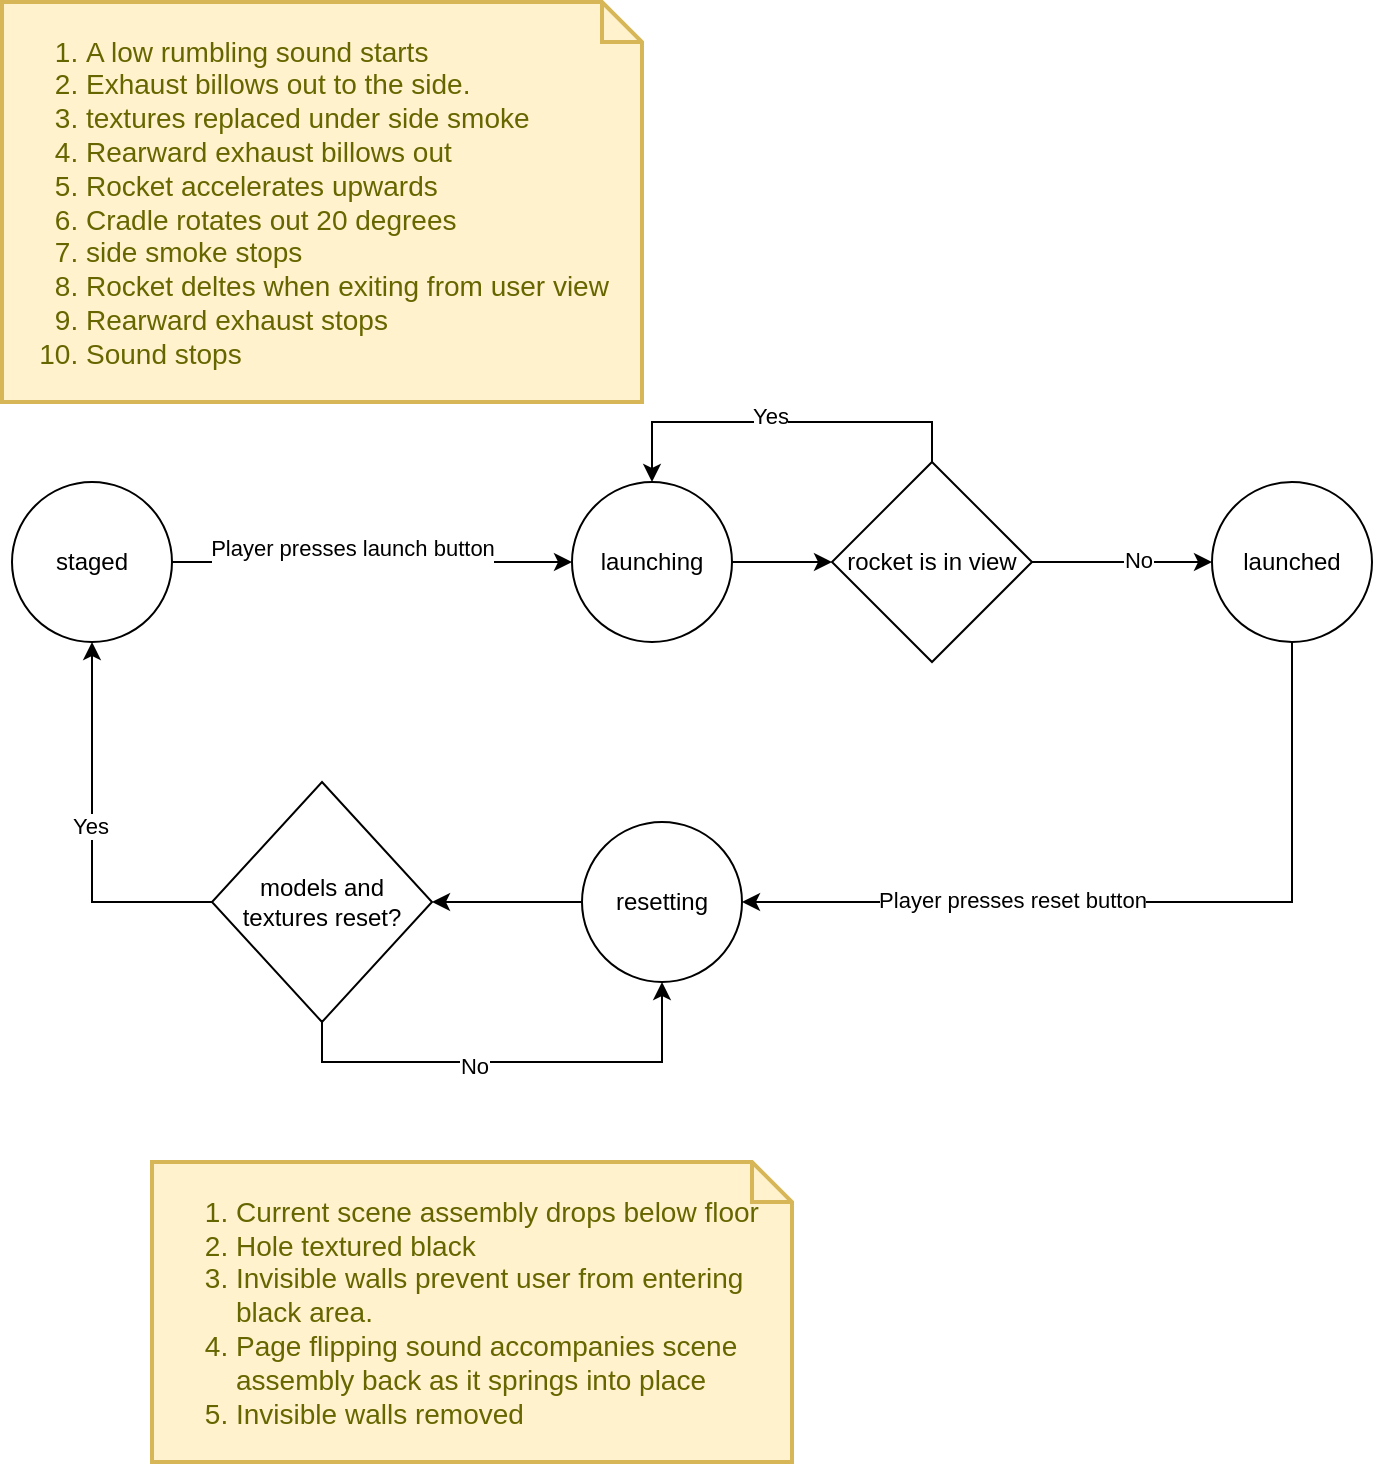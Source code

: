 <mxfile version="24.5.3" type="device">
  <diagram name="Page-1" id="cZKSdX-PYtSHhiHaHxfv">
    <mxGraphModel dx="1434" dy="1938" grid="1" gridSize="10" guides="1" tooltips="1" connect="1" arrows="1" fold="1" page="1" pageScale="1" pageWidth="850" pageHeight="1100" math="0" shadow="0">
      <root>
        <mxCell id="0" />
        <mxCell id="1" parent="0" />
        <mxCell id="r-yxVrEPXKnyc0eZPdS1-5" style="edgeStyle=orthogonalEdgeStyle;rounded=0;orthogonalLoop=1;jettySize=auto;html=1;entryX=0;entryY=0.5;entryDx=0;entryDy=0;" parent="1" source="r-yxVrEPXKnyc0eZPdS1-1" target="r-yxVrEPXKnyc0eZPdS1-2" edge="1">
          <mxGeometry relative="1" as="geometry" />
        </mxCell>
        <mxCell id="r-yxVrEPXKnyc0eZPdS1-6" value="Player presses launch button&lt;div&gt;&lt;br&gt;&lt;/div&gt;" style="edgeLabel;html=1;align=center;verticalAlign=middle;resizable=0;points=[];" parent="r-yxVrEPXKnyc0eZPdS1-5" vertex="1" connectable="0">
          <mxGeometry x="0.129" y="-1" relative="1" as="geometry">
            <mxPoint x="-23" y="-1" as="offset" />
          </mxGeometry>
        </mxCell>
        <mxCell id="r-yxVrEPXKnyc0eZPdS1-1" value="staged" style="ellipse;whiteSpace=wrap;html=1;aspect=fixed;" parent="1" vertex="1">
          <mxGeometry x="60" y="130" width="80" height="80" as="geometry" />
        </mxCell>
        <mxCell id="xuBV7JYKsNgifaRMN_T1-6" style="edgeStyle=orthogonalEdgeStyle;rounded=0;orthogonalLoop=1;jettySize=auto;html=1;exitX=1;exitY=0.5;exitDx=0;exitDy=0;" edge="1" parent="1" source="r-yxVrEPXKnyc0eZPdS1-2" target="r-yxVrEPXKnyc0eZPdS1-7">
          <mxGeometry relative="1" as="geometry" />
        </mxCell>
        <mxCell id="r-yxVrEPXKnyc0eZPdS1-2" value="launching" style="ellipse;whiteSpace=wrap;html=1;aspect=fixed;" parent="1" vertex="1">
          <mxGeometry x="340" y="130" width="80" height="80" as="geometry" />
        </mxCell>
        <mxCell id="r-yxVrEPXKnyc0eZPdS1-13" style="edgeStyle=orthogonalEdgeStyle;rounded=0;orthogonalLoop=1;jettySize=auto;html=1;exitX=0.5;exitY=1;exitDx=0;exitDy=0;entryX=1;entryY=0.5;entryDx=0;entryDy=0;" parent="1" source="r-yxVrEPXKnyc0eZPdS1-3" target="r-yxVrEPXKnyc0eZPdS1-4" edge="1">
          <mxGeometry relative="1" as="geometry" />
        </mxCell>
        <mxCell id="r-yxVrEPXKnyc0eZPdS1-15" value="Player presses reset button" style="edgeLabel;html=1;align=center;verticalAlign=middle;resizable=0;points=[];" parent="r-yxVrEPXKnyc0eZPdS1-13" vertex="1" connectable="0">
          <mxGeometry x="0.337" y="-1" relative="1" as="geometry">
            <mxPoint as="offset" />
          </mxGeometry>
        </mxCell>
        <mxCell id="r-yxVrEPXKnyc0eZPdS1-3" value="launched" style="ellipse;whiteSpace=wrap;html=1;aspect=fixed;" parent="1" vertex="1">
          <mxGeometry x="660" y="130" width="80" height="80" as="geometry" />
        </mxCell>
        <mxCell id="xuBV7JYKsNgifaRMN_T1-1" style="edgeStyle=orthogonalEdgeStyle;rounded=0;orthogonalLoop=1;jettySize=auto;html=1;exitX=0;exitY=0.5;exitDx=0;exitDy=0;entryX=1;entryY=0.5;entryDx=0;entryDy=0;" edge="1" parent="1" source="r-yxVrEPXKnyc0eZPdS1-4" target="r-yxVrEPXKnyc0eZPdS1-16">
          <mxGeometry relative="1" as="geometry" />
        </mxCell>
        <mxCell id="r-yxVrEPXKnyc0eZPdS1-4" value="resetting" style="ellipse;whiteSpace=wrap;html=1;aspect=fixed;" parent="1" vertex="1">
          <mxGeometry x="345" y="300" width="80" height="80" as="geometry" />
        </mxCell>
        <mxCell id="r-yxVrEPXKnyc0eZPdS1-11" style="edgeStyle=orthogonalEdgeStyle;rounded=0;orthogonalLoop=1;jettySize=auto;html=1;entryX=0;entryY=0.5;entryDx=0;entryDy=0;" parent="1" source="r-yxVrEPXKnyc0eZPdS1-7" target="r-yxVrEPXKnyc0eZPdS1-3" edge="1">
          <mxGeometry relative="1" as="geometry" />
        </mxCell>
        <mxCell id="r-yxVrEPXKnyc0eZPdS1-12" value="No" style="edgeLabel;html=1;align=center;verticalAlign=middle;resizable=0;points=[];" parent="r-yxVrEPXKnyc0eZPdS1-11" vertex="1" connectable="0">
          <mxGeometry x="0.177" y="2" relative="1" as="geometry">
            <mxPoint y="1" as="offset" />
          </mxGeometry>
        </mxCell>
        <mxCell id="xuBV7JYKsNgifaRMN_T1-7" style="edgeStyle=orthogonalEdgeStyle;rounded=0;orthogonalLoop=1;jettySize=auto;html=1;exitX=0.5;exitY=0;exitDx=0;exitDy=0;entryX=0.5;entryY=0;entryDx=0;entryDy=0;" edge="1" parent="1" source="r-yxVrEPXKnyc0eZPdS1-7" target="r-yxVrEPXKnyc0eZPdS1-2">
          <mxGeometry relative="1" as="geometry" />
        </mxCell>
        <mxCell id="xuBV7JYKsNgifaRMN_T1-8" value="Yes" style="edgeLabel;html=1;align=center;verticalAlign=middle;resizable=0;points=[];" vertex="1" connectable="0" parent="xuBV7JYKsNgifaRMN_T1-7">
          <mxGeometry x="0.063" y="-3" relative="1" as="geometry">
            <mxPoint as="offset" />
          </mxGeometry>
        </mxCell>
        <mxCell id="r-yxVrEPXKnyc0eZPdS1-7" value="rocket is in view" style="rhombus;whiteSpace=wrap;html=1;" parent="1" vertex="1">
          <mxGeometry x="470" y="120" width="100" height="100" as="geometry" />
        </mxCell>
        <mxCell id="xuBV7JYKsNgifaRMN_T1-2" style="edgeStyle=orthogonalEdgeStyle;rounded=0;orthogonalLoop=1;jettySize=auto;html=1;exitX=0.5;exitY=1;exitDx=0;exitDy=0;entryX=0.5;entryY=1;entryDx=0;entryDy=0;" edge="1" parent="1" source="r-yxVrEPXKnyc0eZPdS1-16" target="r-yxVrEPXKnyc0eZPdS1-4">
          <mxGeometry relative="1" as="geometry" />
        </mxCell>
        <mxCell id="xuBV7JYKsNgifaRMN_T1-5" value="No" style="edgeLabel;html=1;align=center;verticalAlign=middle;resizable=0;points=[];" vertex="1" connectable="0" parent="xuBV7JYKsNgifaRMN_T1-2">
          <mxGeometry x="-0.165" y="-2" relative="1" as="geometry">
            <mxPoint as="offset" />
          </mxGeometry>
        </mxCell>
        <mxCell id="xuBV7JYKsNgifaRMN_T1-3" style="edgeStyle=orthogonalEdgeStyle;rounded=0;orthogonalLoop=1;jettySize=auto;html=1;exitX=0;exitY=0.5;exitDx=0;exitDy=0;entryX=0.5;entryY=1;entryDx=0;entryDy=0;" edge="1" parent="1" source="r-yxVrEPXKnyc0eZPdS1-16" target="r-yxVrEPXKnyc0eZPdS1-1">
          <mxGeometry relative="1" as="geometry" />
        </mxCell>
        <mxCell id="xuBV7JYKsNgifaRMN_T1-4" value="Yes" style="edgeLabel;html=1;align=center;verticalAlign=middle;resizable=0;points=[];" vertex="1" connectable="0" parent="xuBV7JYKsNgifaRMN_T1-3">
          <mxGeometry x="0.032" y="1" relative="1" as="geometry">
            <mxPoint as="offset" />
          </mxGeometry>
        </mxCell>
        <mxCell id="r-yxVrEPXKnyc0eZPdS1-16" value="models and textures reset?" style="rhombus;whiteSpace=wrap;html=1;" parent="1" vertex="1">
          <mxGeometry x="160" y="280" width="110" height="120" as="geometry" />
        </mxCell>
        <mxCell id="xuBV7JYKsNgifaRMN_T1-9" value="&lt;ol&gt;&lt;li&gt;A low rumbling sound starts&lt;/li&gt;&lt;li&gt;Exhaust billows out to the side.&lt;/li&gt;&lt;li&gt;textures replaced under side smoke&lt;/li&gt;&lt;li&gt;Rearward exhaust billows out&lt;/li&gt;&lt;li&gt;Rocket accelerates upwards&lt;/li&gt;&lt;li&gt;Cradle rotates out 20 degrees&lt;/li&gt;&lt;li&gt;side smoke stops&lt;/li&gt;&lt;li&gt;Rocket deltes when exiting from user view&lt;/li&gt;&lt;li&gt;Rearward exhaust stops&lt;/li&gt;&lt;li&gt;Sound stops&lt;/li&gt;&lt;/ol&gt;" style="shape=note;strokeWidth=2;fontSize=14;size=20;whiteSpace=wrap;html=1;fillColor=#fff2cc;strokeColor=#d6b656;fontColor=#666600;align=left;" vertex="1" parent="1">
          <mxGeometry x="55" y="-110" width="320" height="200" as="geometry" />
        </mxCell>
        <mxCell id="xuBV7JYKsNgifaRMN_T1-10" value="&lt;ol&gt;&lt;li&gt;Current scene assembly drops below floor&lt;/li&gt;&lt;li&gt;Hole textured black&lt;/li&gt;&lt;li&gt;Invisible walls prevent user from entering black area.&lt;/li&gt;&lt;li&gt;Page flipping sound accompanies scene assembly back as it springs into place&lt;/li&gt;&lt;li&gt;Invisible walls removed&lt;/li&gt;&lt;/ol&gt;" style="shape=note;strokeWidth=2;fontSize=14;size=20;whiteSpace=wrap;html=1;fillColor=#fff2cc;strokeColor=#d6b656;fontColor=#666600;align=left;" vertex="1" parent="1">
          <mxGeometry x="130" y="470" width="320" height="150" as="geometry" />
        </mxCell>
      </root>
    </mxGraphModel>
  </diagram>
</mxfile>
